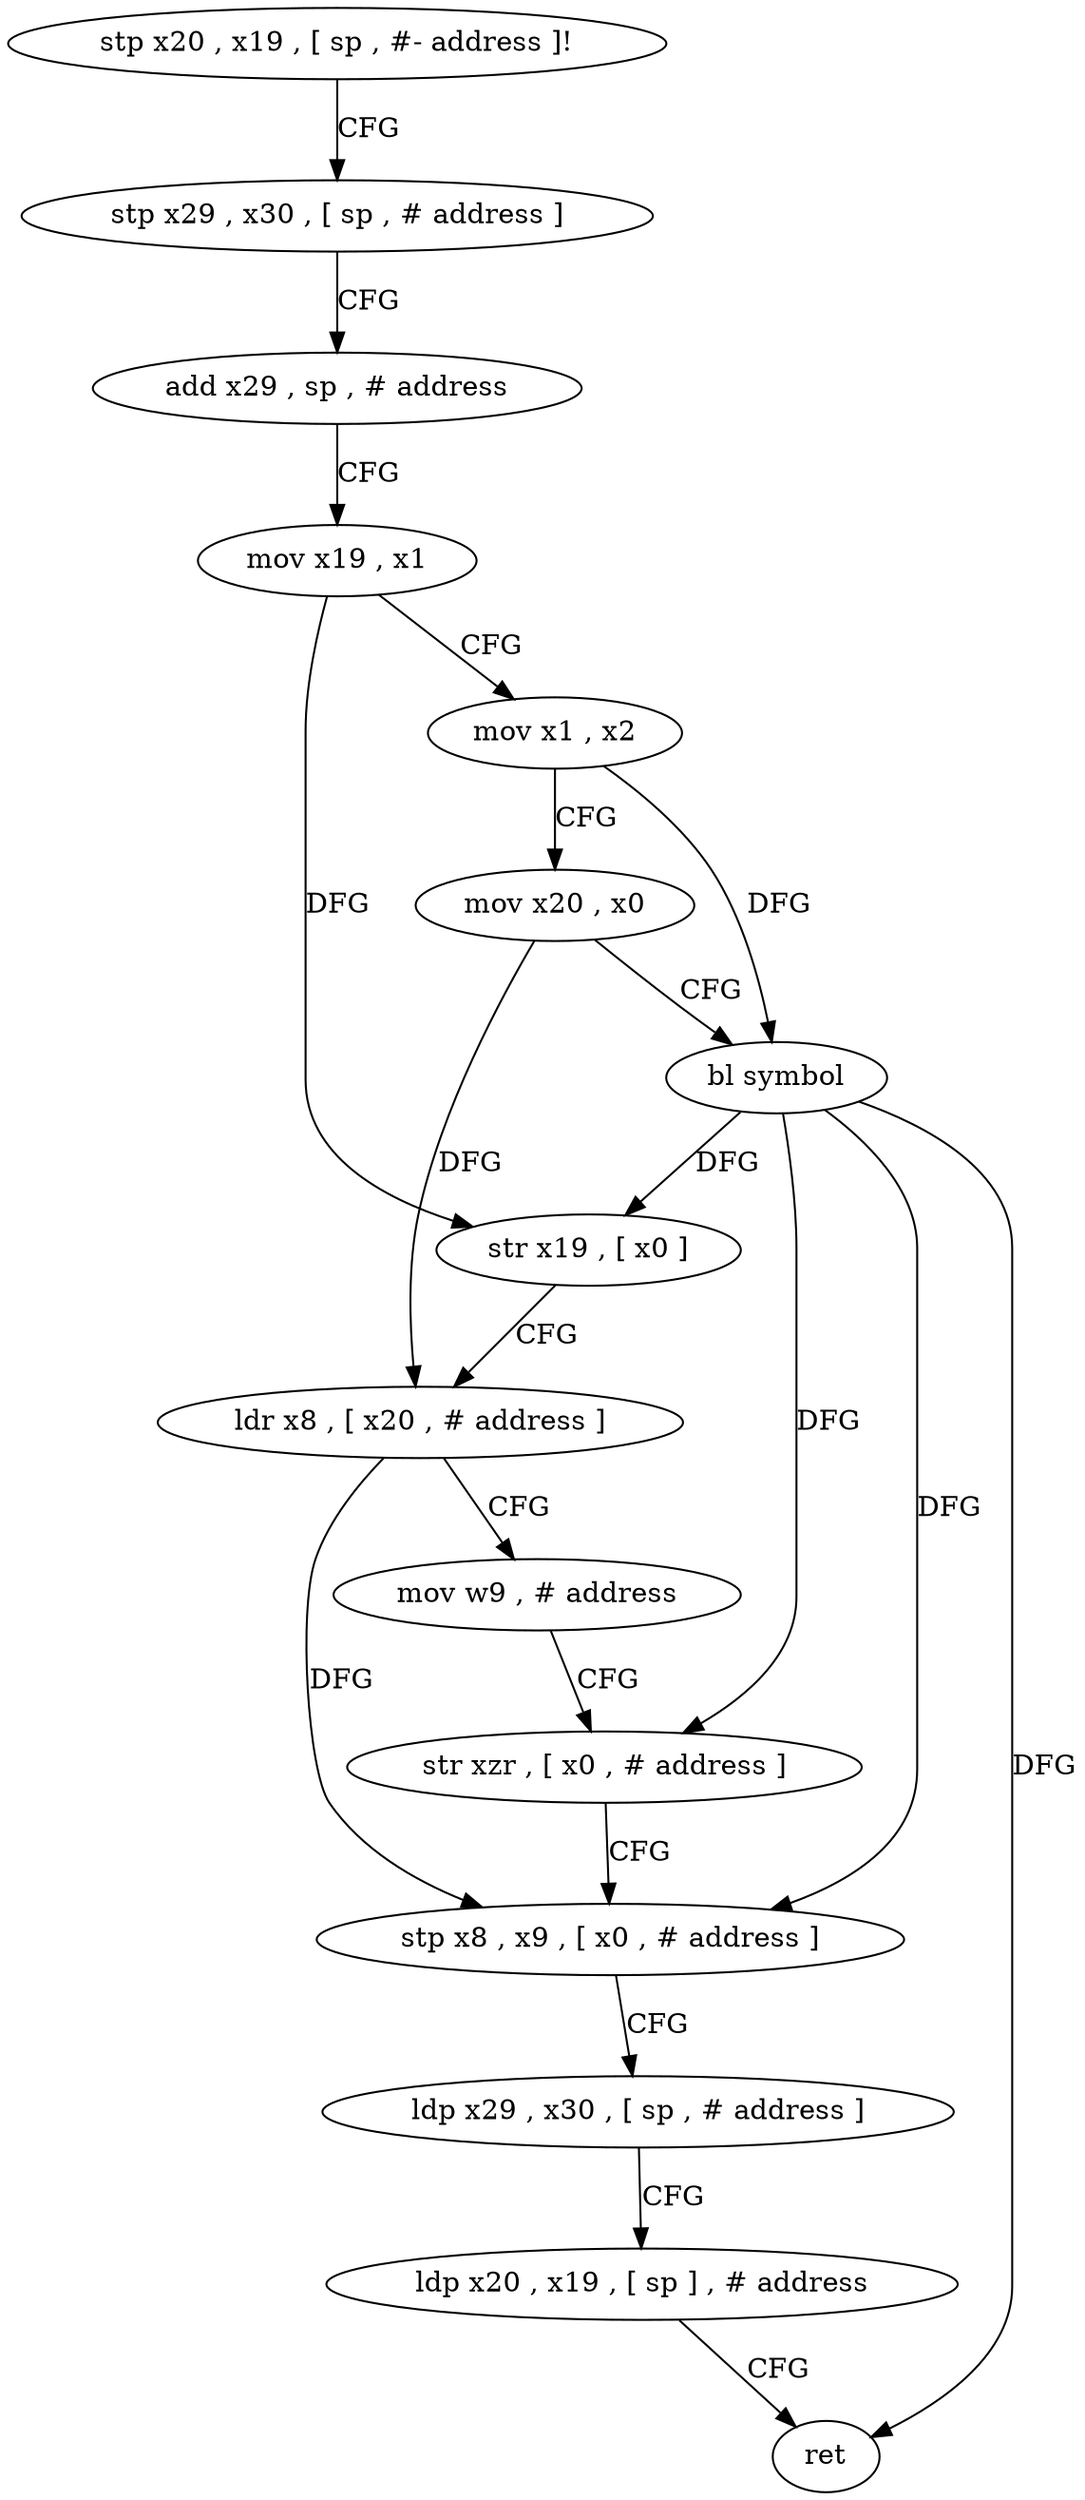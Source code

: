 digraph "func" {
"4228468" [label = "stp x20 , x19 , [ sp , #- address ]!" ]
"4228472" [label = "stp x29 , x30 , [ sp , # address ]" ]
"4228476" [label = "add x29 , sp , # address" ]
"4228480" [label = "mov x19 , x1" ]
"4228484" [label = "mov x1 , x2" ]
"4228488" [label = "mov x20 , x0" ]
"4228492" [label = "bl symbol" ]
"4228496" [label = "str x19 , [ x0 ]" ]
"4228500" [label = "ldr x8 , [ x20 , # address ]" ]
"4228504" [label = "mov w9 , # address" ]
"4228508" [label = "str xzr , [ x0 , # address ]" ]
"4228512" [label = "stp x8 , x9 , [ x0 , # address ]" ]
"4228516" [label = "ldp x29 , x30 , [ sp , # address ]" ]
"4228520" [label = "ldp x20 , x19 , [ sp ] , # address" ]
"4228524" [label = "ret" ]
"4228468" -> "4228472" [ label = "CFG" ]
"4228472" -> "4228476" [ label = "CFG" ]
"4228476" -> "4228480" [ label = "CFG" ]
"4228480" -> "4228484" [ label = "CFG" ]
"4228480" -> "4228496" [ label = "DFG" ]
"4228484" -> "4228488" [ label = "CFG" ]
"4228484" -> "4228492" [ label = "DFG" ]
"4228488" -> "4228492" [ label = "CFG" ]
"4228488" -> "4228500" [ label = "DFG" ]
"4228492" -> "4228496" [ label = "DFG" ]
"4228492" -> "4228508" [ label = "DFG" ]
"4228492" -> "4228512" [ label = "DFG" ]
"4228492" -> "4228524" [ label = "DFG" ]
"4228496" -> "4228500" [ label = "CFG" ]
"4228500" -> "4228504" [ label = "CFG" ]
"4228500" -> "4228512" [ label = "DFG" ]
"4228504" -> "4228508" [ label = "CFG" ]
"4228508" -> "4228512" [ label = "CFG" ]
"4228512" -> "4228516" [ label = "CFG" ]
"4228516" -> "4228520" [ label = "CFG" ]
"4228520" -> "4228524" [ label = "CFG" ]
}
